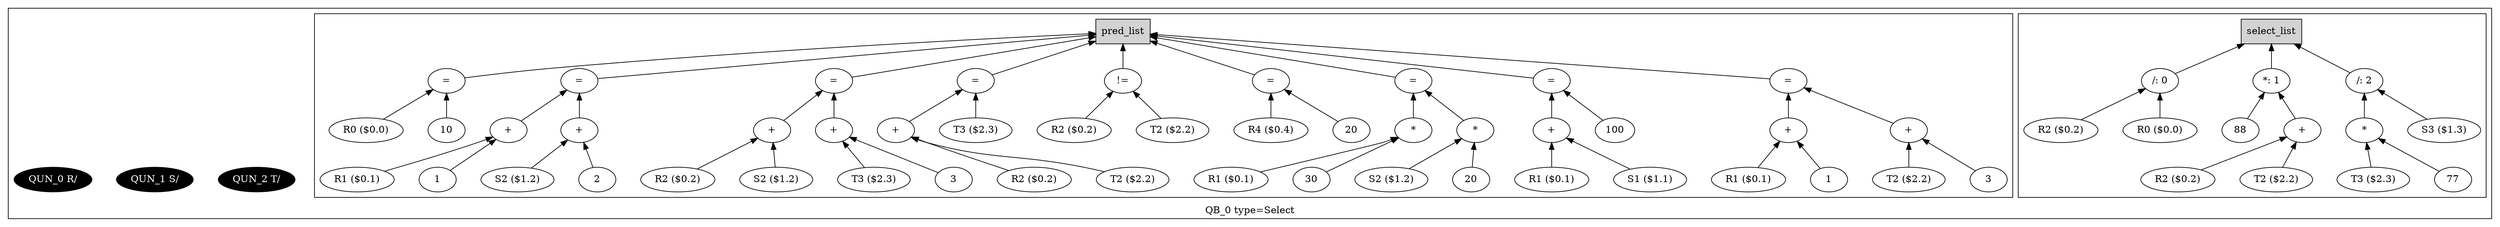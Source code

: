 digraph example1 {
    rankdir=BT;
    nodesep=0.5;
    ordering="in";
  subgraph cluster_QB_0 {
    "QB_0_selectlist"[label="select_list",shape=box,style=filled];
  subgraph cluster_select_listQB_0 {
    exprnodeExprKey3v1[label="/: 0"];
    exprnodeExprKey1v1 -> exprnodeExprKey3v1;
    exprnodeExprKey1v1[label="R2 ($0.2)"];
    exprnodeExprKey2v1 -> exprnodeExprKey3v1;
    exprnodeExprKey2v1[label="R0 ($0.0)"];
    exprnodeExprKey3v1 -> "QB_0_selectlist";
    exprnodeExprKey8v1[label="*: 1"];
    exprnodeExprKey4v1 -> exprnodeExprKey8v1;
    exprnodeExprKey4v1[label="88"];
    exprnodeExprKey7v1 -> exprnodeExprKey8v1;
    exprnodeExprKey7v1[label="+"];
    exprnodeExprKey5v1 -> exprnodeExprKey7v1;
    exprnodeExprKey5v1[label="R2 ($0.2)"];
    exprnodeExprKey6v1 -> exprnodeExprKey7v1;
    exprnodeExprKey6v1[label="T2 ($2.2)"];
    exprnodeExprKey8v1 -> "QB_0_selectlist";
    exprnodeExprKey13v1[label="/: 2"];
    exprnodeExprKey11v1 -> exprnodeExprKey13v1;
    exprnodeExprKey11v1[label="*"];
    exprnodeExprKey9v1 -> exprnodeExprKey11v1;
    exprnodeExprKey9v1[label="T3 ($2.3)"];
    exprnodeExprKey10v1 -> exprnodeExprKey11v1;
    exprnodeExprKey10v1[label="77"];
    exprnodeExprKey12v1 -> exprnodeExprKey13v1;
    exprnodeExprKey12v1[label="S3 ($1.3)"];
    exprnodeExprKey13v1 -> "QB_0_selectlist";
}
    "QUN_2"[label="QUN_2 T/", fillcolor=black, fontcolor=white, style=filled]
    "QUN_1"[label="QUN_1 S/", fillcolor=black, fontcolor=white, style=filled]
    "QUN_0"[label="QUN_0 R/", fillcolor=black, fontcolor=white, style=filled]
  subgraph cluster_pred_listQB_0 {
    exprnodeExprKey16v1[label="="];
    exprnodeExprKey14v1 -> exprnodeExprKey16v1;
    exprnodeExprKey14v1[label="R0 ($0.0)"];
    exprnodeExprKey15v1 -> exprnodeExprKey16v1;
    exprnodeExprKey15v1[label="10"];
    exprnodeExprKey16v1 -> QB_0_pred_list;
    exprnodeExprKey23v1[label="="];
    exprnodeExprKey19v1 -> exprnodeExprKey23v1;
    exprnodeExprKey19v1[label="+"];
    exprnodeExprKey17v1 -> exprnodeExprKey19v1;
    exprnodeExprKey17v1[label="R1 ($0.1)"];
    exprnodeExprKey18v1 -> exprnodeExprKey19v1;
    exprnodeExprKey18v1[label="1"];
    exprnodeExprKey22v1 -> exprnodeExprKey23v1;
    exprnodeExprKey22v1[label="+"];
    exprnodeExprKey20v1 -> exprnodeExprKey22v1;
    exprnodeExprKey20v1[label="S2 ($1.2)"];
    exprnodeExprKey21v1 -> exprnodeExprKey22v1;
    exprnodeExprKey21v1[label="2"];
    exprnodeExprKey23v1 -> QB_0_pred_list;
    exprnodeExprKey31v1[label="="];
    exprnodeExprKey27v1 -> exprnodeExprKey31v1;
    exprnodeExprKey27v1[label="+"];
    exprnodeExprKey25v1 -> exprnodeExprKey27v1;
    exprnodeExprKey25v1[label="R2 ($0.2)"];
    exprnodeExprKey26v1 -> exprnodeExprKey27v1;
    exprnodeExprKey26v1[label="S2 ($1.2)"];
    exprnodeExprKey30v1 -> exprnodeExprKey31v1;
    exprnodeExprKey30v1[label="+"];
    exprnodeExprKey28v1 -> exprnodeExprKey30v1;
    exprnodeExprKey28v1[label="T3 ($2.3)"];
    exprnodeExprKey29v1 -> exprnodeExprKey30v1;
    exprnodeExprKey29v1[label="3"];
    exprnodeExprKey31v1 -> QB_0_pred_list;
    exprnodeExprKey37v1[label="="];
    exprnodeExprKey35v1 -> exprnodeExprKey37v1;
    exprnodeExprKey35v1[label="+"];
    exprnodeExprKey33v1 -> exprnodeExprKey35v1;
    exprnodeExprKey33v1[label="R2 ($0.2)"];
    exprnodeExprKey34v1 -> exprnodeExprKey35v1;
    exprnodeExprKey34v1[label="T2 ($2.2)"];
    exprnodeExprKey36v1 -> exprnodeExprKey37v1;
    exprnodeExprKey36v1[label="T3 ($2.3)"];
    exprnodeExprKey37v1 -> QB_0_pred_list;
    exprnodeExprKey41v1[label="!="];
    exprnodeExprKey39v1 -> exprnodeExprKey41v1;
    exprnodeExprKey39v1[label="R2 ($0.2)"];
    exprnodeExprKey40v1 -> exprnodeExprKey41v1;
    exprnodeExprKey40v1[label="T2 ($2.2)"];
    exprnodeExprKey41v1 -> QB_0_pred_list;
    exprnodeExprKey45v1[label="="];
    exprnodeExprKey43v1 -> exprnodeExprKey45v1;
    exprnodeExprKey43v1[label="R4 ($0.4)"];
    exprnodeExprKey44v1 -> exprnodeExprKey45v1;
    exprnodeExprKey44v1[label="20"];
    exprnodeExprKey45v1 -> QB_0_pred_list;
    exprnodeExprKey53v1[label="="];
    exprnodeExprKey49v1 -> exprnodeExprKey53v1;
    exprnodeExprKey49v1[label="*"];
    exprnodeExprKey47v1 -> exprnodeExprKey49v1;
    exprnodeExprKey47v1[label="R1 ($0.1)"];
    exprnodeExprKey48v1 -> exprnodeExprKey49v1;
    exprnodeExprKey48v1[label="30"];
    exprnodeExprKey52v1 -> exprnodeExprKey53v1;
    exprnodeExprKey52v1[label="*"];
    exprnodeExprKey50v1 -> exprnodeExprKey52v1;
    exprnodeExprKey50v1[label="S2 ($1.2)"];
    exprnodeExprKey51v1 -> exprnodeExprKey52v1;
    exprnodeExprKey51v1[label="20"];
    exprnodeExprKey53v1 -> QB_0_pred_list;
    exprnodeExprKey59v1[label="="];
    exprnodeExprKey57v1 -> exprnodeExprKey59v1;
    exprnodeExprKey57v1[label="+"];
    exprnodeExprKey55v1 -> exprnodeExprKey57v1;
    exprnodeExprKey55v1[label="R1 ($0.1)"];
    exprnodeExprKey56v1 -> exprnodeExprKey57v1;
    exprnodeExprKey56v1[label="S1 ($1.1)"];
    exprnodeExprKey58v1 -> exprnodeExprKey59v1;
    exprnodeExprKey58v1[label="100"];
    exprnodeExprKey59v1 -> QB_0_pred_list;
    exprnodeExprKey67v1[label="="];
    exprnodeExprKey63v1 -> exprnodeExprKey67v1;
    exprnodeExprKey63v1[label="+"];
    exprnodeExprKey61v1 -> exprnodeExprKey63v1;
    exprnodeExprKey61v1[label="R1 ($0.1)"];
    exprnodeExprKey62v1 -> exprnodeExprKey63v1;
    exprnodeExprKey62v1[label="1"];
    exprnodeExprKey66v1 -> exprnodeExprKey67v1;
    exprnodeExprKey66v1[label="+"];
    exprnodeExprKey64v1 -> exprnodeExprKey66v1;
    exprnodeExprKey64v1[label="T2 ($2.2)"];
    exprnodeExprKey65v1 -> exprnodeExprKey66v1;
    exprnodeExprKey65v1[label="3"];
    exprnodeExprKey67v1 -> QB_0_pred_list;
    "QB_0_pred_list"[label="pred_list",shape=box,style=filled];
}
    label = "QB_0 type=Select";
}
}
